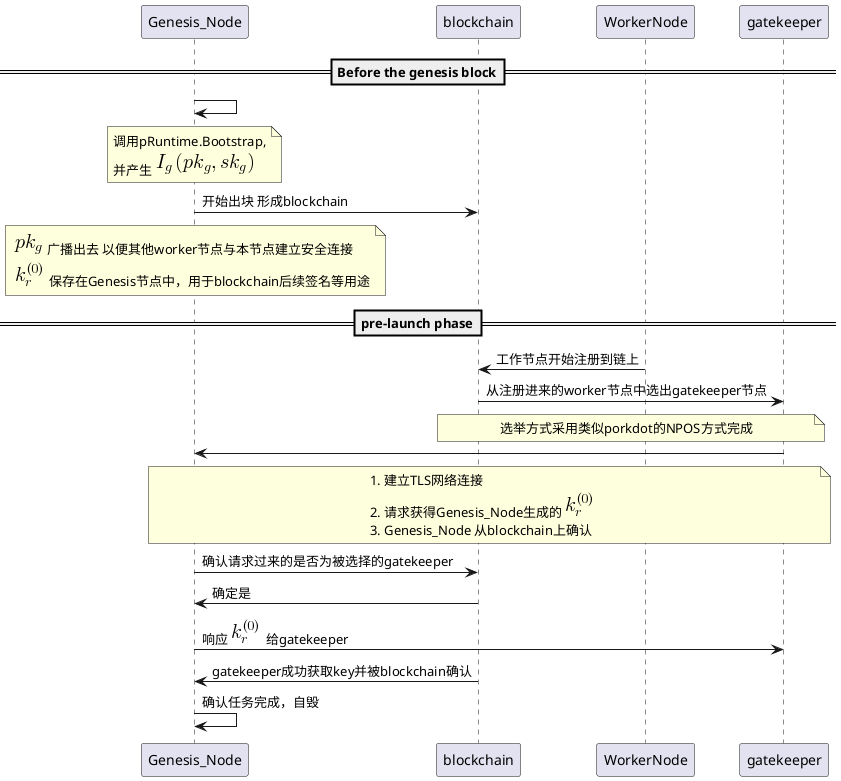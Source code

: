 @startuml  blockchain
==Before the genesis block==

Genesis_Node -> Genesis_Node :

'创世块出来之前
note over Genesis_Node
调用pRuntime.Bootstrap,
并产生<math>I_{g}(pk_{g},sk_{g})</math>
end note


Genesis_Node -> blockchain:开始出块 形成blockchain
'出块，pk 广播出去用于
note over Genesis_Node
<math>pk_{g}</math>广播出去 以便其他worker节点与本节点建立安全连接
<math>k_{r}^((0))</math>保存在Genesis节点中，用于blockchain后续签名等用途
end note

==pre-launch phase==

'合约启动 启动Governance 模块
'
WorkerNode -> blockchain: 工作节点开始注册到链上

blockchain -> gatekeeper:从注册进来的worker节点中选出gatekeeper节点
note over blockchain,gatekeeper
选举方式采用类似porkdot的NPOS方式完成
end note

gatekeeper -> Genesis_Node: 
note over gatekeeper,Genesis_Node
1. 建立TLS网络连接
2. 请求获得Genesis_Node生成的<math>k_{r}^((0))</math>
3. Genesis_Node 从blockchain上确认
end note

Genesis_Node -> blockchain :确认请求过来的是否为被选择的gatekeeper
blockchain -> Genesis_Node:确定是
Genesis_Node -> gatekeeper:响应<math>k_{r}^((0))</math>给gatekeeper

blockchain -> Genesis_Node: gatekeeper成功获取key并被blockchain确认
Genesis_Node -> Genesis_Node: 确认任务完成，自毁

@enduml
